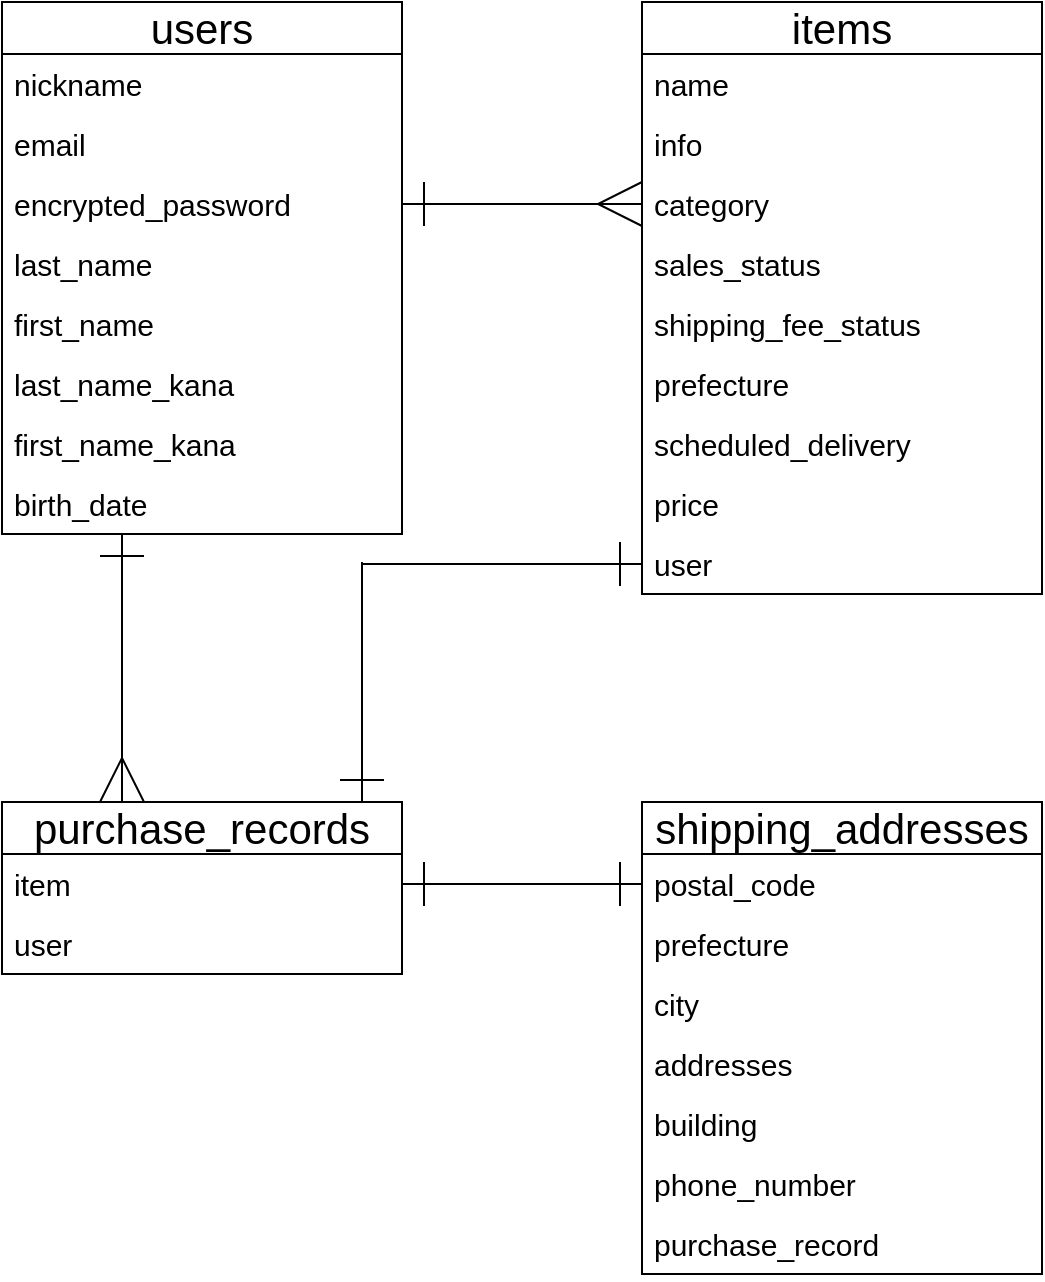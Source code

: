 <mxfile>
    <diagram id="125xQiiVukAnqMKa6Xp2" name="ページ1">
        <mxGraphModel dx="549" dy="489" grid="1" gridSize="10" guides="1" tooltips="1" connect="1" arrows="1" fold="1" page="1" pageScale="1" pageWidth="827" pageHeight="1169" math="0" shadow="0">
            <root>
                <mxCell id="0"/>
                <mxCell id="1" parent="0"/>
                <mxCell id="2" value="users" style="swimlane;fontStyle=0;childLayout=stackLayout;horizontal=1;startSize=26;horizontalStack=0;resizeParent=1;resizeParentMax=0;resizeLast=0;collapsible=1;marginBottom=0;align=center;fontSize=21;verticalAlign=bottom;movable=1;resizable=1;rotatable=1;deletable=1;editable=1;connectable=1;" vertex="1" parent="1">
                    <mxGeometry x="120" y="160" width="200" height="266" as="geometry">
                        <mxRectangle x="120" y="160" width="90" height="40" as="alternateBounds"/>
                    </mxGeometry>
                </mxCell>
                <mxCell id="3" value="nickname" style="text;strokeColor=none;fillColor=none;spacingLeft=4;spacingRight=4;overflow=hidden;rotatable=0;points=[[0,0.5],[1,0.5]];portConstraint=eastwest;fontSize=15;" vertex="1" parent="2">
                    <mxGeometry y="26" width="200" height="30" as="geometry"/>
                </mxCell>
                <mxCell id="4" value="email" style="text;strokeColor=none;fillColor=none;spacingLeft=4;spacingRight=4;overflow=hidden;rotatable=0;points=[[0,0.5],[1,0.5]];portConstraint=eastwest;fontSize=15;" vertex="1" parent="2">
                    <mxGeometry y="56" width="200" height="30" as="geometry"/>
                </mxCell>
                <mxCell id="42" value="encrypted_password" style="text;strokeColor=none;fillColor=none;spacingLeft=4;spacingRight=4;overflow=hidden;rotatable=0;points=[[0,0.5],[1,0.5]];portConstraint=eastwest;fontSize=15;" vertex="1" parent="2">
                    <mxGeometry y="86" width="200" height="30" as="geometry"/>
                </mxCell>
                <mxCell id="5" value="last_name" style="text;strokeColor=none;fillColor=none;spacingLeft=4;spacingRight=4;overflow=hidden;rotatable=0;points=[[0,0.5],[1,0.5]];portConstraint=eastwest;fontSize=15;" vertex="1" parent="2">
                    <mxGeometry y="116" width="200" height="30" as="geometry"/>
                </mxCell>
                <mxCell id="45" value="first_name" style="text;strokeColor=none;fillColor=none;spacingLeft=4;spacingRight=4;overflow=hidden;rotatable=0;points=[[0,0.5],[1,0.5]];portConstraint=eastwest;fontSize=15;" vertex="1" parent="2">
                    <mxGeometry y="146" width="200" height="30" as="geometry"/>
                </mxCell>
                <mxCell id="37" value="last_name_kana" style="text;strokeColor=none;fillColor=none;spacingLeft=4;spacingRight=4;overflow=hidden;rotatable=0;points=[[0,0.5],[1,0.5]];portConstraint=eastwest;fontSize=15;" vertex="1" parent="2">
                    <mxGeometry y="176" width="200" height="30" as="geometry"/>
                </mxCell>
                <mxCell id="46" value="first_name_kana" style="text;strokeColor=none;fillColor=none;spacingLeft=4;spacingRight=4;overflow=hidden;rotatable=0;points=[[0,0.5],[1,0.5]];portConstraint=eastwest;fontSize=15;" vertex="1" parent="2">
                    <mxGeometry y="206" width="200" height="30" as="geometry"/>
                </mxCell>
                <mxCell id="44" value="birth_date" style="text;strokeColor=none;fillColor=none;spacingLeft=4;spacingRight=4;overflow=hidden;rotatable=0;points=[[0,0.5],[1,0.5]];portConstraint=eastwest;fontSize=15;" vertex="1" parent="2">
                    <mxGeometry y="236" width="200" height="30" as="geometry"/>
                </mxCell>
                <mxCell id="51" value="items" style="swimlane;fontStyle=0;childLayout=stackLayout;horizontal=1;startSize=26;horizontalStack=0;resizeParent=1;resizeParentMax=0;resizeLast=0;collapsible=1;marginBottom=0;align=center;fontSize=21;verticalAlign=bottom;movable=1;resizable=1;rotatable=1;deletable=1;editable=1;connectable=1;" vertex="1" parent="1">
                    <mxGeometry x="440" y="160" width="200" height="296" as="geometry">
                        <mxRectangle x="130" y="170" width="90" height="40" as="alternateBounds"/>
                    </mxGeometry>
                </mxCell>
                <mxCell id="53" value="name" style="text;strokeColor=none;fillColor=none;spacingLeft=4;spacingRight=4;overflow=hidden;rotatable=0;points=[[0,0.5],[1,0.5]];portConstraint=eastwest;fontSize=15;" vertex="1" parent="51">
                    <mxGeometry y="26" width="200" height="30" as="geometry"/>
                </mxCell>
                <mxCell id="54" value="info" style="text;strokeColor=none;fillColor=none;spacingLeft=4;spacingRight=4;overflow=hidden;rotatable=0;points=[[0,0.5],[1,0.5]];portConstraint=eastwest;fontSize=15;" vertex="1" parent="51">
                    <mxGeometry y="56" width="200" height="30" as="geometry"/>
                </mxCell>
                <mxCell id="55" value="category" style="text;strokeColor=none;fillColor=none;spacingLeft=4;spacingRight=4;overflow=hidden;rotatable=0;points=[[0,0.5],[1,0.5]];portConstraint=eastwest;fontSize=15;" vertex="1" parent="51">
                    <mxGeometry y="86" width="200" height="30" as="geometry"/>
                </mxCell>
                <mxCell id="56" value="sales_status" style="text;strokeColor=none;fillColor=none;spacingLeft=4;spacingRight=4;overflow=hidden;rotatable=0;points=[[0,0.5],[1,0.5]];portConstraint=eastwest;fontSize=15;" vertex="1" parent="51">
                    <mxGeometry y="116" width="200" height="30" as="geometry"/>
                </mxCell>
                <mxCell id="57" value="shipping_fee_status" style="text;strokeColor=none;fillColor=none;spacingLeft=4;spacingRight=4;overflow=hidden;rotatable=0;points=[[0,0.5],[1,0.5]];portConstraint=eastwest;fontSize=15;" vertex="1" parent="51">
                    <mxGeometry y="146" width="200" height="30" as="geometry"/>
                </mxCell>
                <mxCell id="58" value="prefecture" style="text;strokeColor=none;fillColor=none;spacingLeft=4;spacingRight=4;overflow=hidden;rotatable=0;points=[[0,0.5],[1,0.5]];portConstraint=eastwest;fontSize=15;" vertex="1" parent="51">
                    <mxGeometry y="176" width="200" height="30" as="geometry"/>
                </mxCell>
                <mxCell id="59" value="scheduled_delivery" style="text;strokeColor=none;fillColor=none;spacingLeft=4;spacingRight=4;overflow=hidden;rotatable=0;points=[[0,0.5],[1,0.5]];portConstraint=eastwest;fontSize=15;" vertex="1" parent="51">
                    <mxGeometry y="206" width="200" height="30" as="geometry"/>
                </mxCell>
                <mxCell id="60" value="price" style="text;strokeColor=none;fillColor=none;spacingLeft=4;spacingRight=4;overflow=hidden;rotatable=0;points=[[0,0.5],[1,0.5]];portConstraint=eastwest;fontSize=15;" vertex="1" parent="51">
                    <mxGeometry y="236" width="200" height="30" as="geometry"/>
                </mxCell>
                <mxCell id="71" value="user" style="text;strokeColor=none;fillColor=none;spacingLeft=4;spacingRight=4;overflow=hidden;rotatable=0;points=[[0,0.5],[1,0.5]];portConstraint=eastwest;fontSize=15;" vertex="1" parent="51">
                    <mxGeometry y="266" width="200" height="30" as="geometry"/>
                </mxCell>
                <mxCell id="61" value="&#10;purchase_records" style="swimlane;fontStyle=0;childLayout=stackLayout;horizontal=1;startSize=26;horizontalStack=0;resizeParent=1;resizeParentMax=0;resizeLast=0;collapsible=1;marginBottom=0;align=center;fontSize=21;verticalAlign=bottom;rounded=0;movable=1;resizable=1;rotatable=1;deletable=1;editable=1;connectable=1;" vertex="1" parent="1">
                    <mxGeometry x="120" y="560" width="200" height="86" as="geometry">
                        <mxRectangle x="120" y="560" width="90" height="40" as="alternateBounds"/>
                    </mxGeometry>
                </mxCell>
                <mxCell id="62" value="item" style="text;strokeColor=none;fillColor=none;spacingLeft=4;spacingRight=4;overflow=hidden;rotatable=0;points=[[0,0.5],[1,0.5]];portConstraint=eastwest;fontSize=15;" vertex="1" parent="61">
                    <mxGeometry y="26" width="200" height="30" as="geometry"/>
                </mxCell>
                <mxCell id="63" value="user" style="text;strokeColor=none;fillColor=none;spacingLeft=4;spacingRight=4;overflow=hidden;rotatable=0;points=[[0,0.5],[1,0.5]];portConstraint=eastwest;fontSize=15;" vertex="1" parent="61">
                    <mxGeometry y="56" width="200" height="30" as="geometry"/>
                </mxCell>
                <mxCell id="72" value="shipping_addresses" style="swimlane;fontStyle=0;childLayout=stackLayout;horizontal=1;startSize=26;horizontalStack=0;resizeParent=1;resizeParentMax=0;resizeLast=0;collapsible=1;marginBottom=0;align=center;fontSize=21;verticalAlign=bottom;rounded=0;movable=1;resizable=1;rotatable=1;deletable=1;editable=1;connectable=1;" vertex="1" parent="1">
                    <mxGeometry x="440" y="560" width="200" height="236" as="geometry">
                        <mxRectangle x="440" y="560" width="90" height="40" as="alternateBounds"/>
                    </mxGeometry>
                </mxCell>
                <mxCell id="73" value="postal_code" style="text;strokeColor=none;fillColor=none;spacingLeft=4;spacingRight=4;overflow=hidden;rotatable=0;points=[[0,0.5],[1,0.5]];portConstraint=eastwest;fontSize=15;" vertex="1" parent="72">
                    <mxGeometry y="26" width="200" height="30" as="geometry"/>
                </mxCell>
                <mxCell id="74" value="prefecture" style="text;strokeColor=none;fillColor=none;spacingLeft=4;spacingRight=4;overflow=hidden;rotatable=0;points=[[0,0.5],[1,0.5]];portConstraint=eastwest;fontSize=15;" vertex="1" parent="72">
                    <mxGeometry y="56" width="200" height="30" as="geometry"/>
                </mxCell>
                <mxCell id="75" value="city" style="text;strokeColor=none;fillColor=none;spacingLeft=4;spacingRight=4;overflow=hidden;rotatable=0;points=[[0,0.5],[1,0.5]];portConstraint=eastwest;fontSize=15;" vertex="1" parent="72">
                    <mxGeometry y="86" width="200" height="30" as="geometry"/>
                </mxCell>
                <mxCell id="76" value="addresses" style="text;strokeColor=none;fillColor=none;spacingLeft=4;spacingRight=4;overflow=hidden;rotatable=0;points=[[0,0.5],[1,0.5]];portConstraint=eastwest;fontSize=15;" vertex="1" parent="72">
                    <mxGeometry y="116" width="200" height="30" as="geometry"/>
                </mxCell>
                <mxCell id="77" value="building" style="text;strokeColor=none;fillColor=none;spacingLeft=4;spacingRight=4;overflow=hidden;rotatable=0;points=[[0,0.5],[1,0.5]];portConstraint=eastwest;fontSize=15;" vertex="1" parent="72">
                    <mxGeometry y="146" width="200" height="30" as="geometry"/>
                </mxCell>
                <mxCell id="78" value="phone_number" style="text;strokeColor=none;fillColor=none;spacingLeft=4;spacingRight=4;overflow=hidden;rotatable=0;points=[[0,0.5],[1,0.5]];portConstraint=eastwest;fontSize=15;" vertex="1" parent="72">
                    <mxGeometry y="176" width="200" height="30" as="geometry"/>
                </mxCell>
                <mxCell id="96" value="purchase_record" style="text;strokeColor=none;fillColor=none;spacingLeft=4;spacingRight=4;overflow=hidden;rotatable=0;points=[[0,0.5],[1,0.5]];portConstraint=eastwest;fontSize=15;rounded=0;fontFamily=Helvetica;fontColor=default;" vertex="1" parent="72">
                    <mxGeometry y="206" width="200" height="30" as="geometry"/>
                </mxCell>
                <mxCell id="84" style="edgeStyle=none;html=1;exitX=1;exitY=0.5;exitDx=0;exitDy=0;entryX=0;entryY=0.5;entryDx=0;entryDy=0;fontSize=21;startArrow=ERone;startFill=0;endArrow=ERmany;endFill=0;targetPerimeterSpacing=0;strokeColor=default;sourcePerimeterSpacing=0;jumpSize=6;strokeWidth=1;endSize=20;startSize=20;" edge="1" parent="1" source="42" target="55">
                    <mxGeometry relative="1" as="geometry"/>
                </mxCell>
                <mxCell id="88" style="edgeStyle=none;html=1;exitX=1;exitY=0.5;exitDx=0;exitDy=0;entryX=0;entryY=0.5;entryDx=0;entryDy=0;strokeColor=default;strokeWidth=1;fontSize=21;startArrow=ERone;startFill=0;endArrow=ERone;endFill=0;targetPerimeterSpacing=0;endSize=20;startSize=20;" edge="1" parent="1" source="62" target="73">
                    <mxGeometry relative="1" as="geometry"/>
                </mxCell>
                <mxCell id="91" style="edgeStyle=none;html=1;exitX=0;exitY=0.5;exitDx=0;exitDy=0;strokeColor=default;strokeWidth=1;fontSize=21;startArrow=ERone;startFill=0;endArrow=none;endFill=0;targetPerimeterSpacing=0;endSize=6;startSize=20;" edge="1" parent="1" source="71">
                    <mxGeometry relative="1" as="geometry">
                        <mxPoint x="300" y="441" as="targetPoint"/>
                    </mxGeometry>
                </mxCell>
                <mxCell id="92" style="edgeStyle=none;html=1;strokeColor=default;strokeWidth=1;fontSize=21;startArrow=ERone;startFill=0;endArrow=none;endFill=0;targetPerimeterSpacing=0;endSize=6;startSize=20;" edge="1" parent="1">
                    <mxGeometry relative="1" as="geometry">
                        <mxPoint x="300" y="440" as="targetPoint"/>
                        <mxPoint x="300" y="560" as="sourcePoint"/>
                    </mxGeometry>
                </mxCell>
                <mxCell id="94" style="edgeStyle=none;html=1;strokeColor=default;strokeWidth=1;fontSize=21;startArrow=ERmany;startFill=0;endArrow=ERone;endFill=0;targetPerimeterSpacing=0;exitX=0.3;exitY=0;exitDx=0;exitDy=0;exitPerimeter=0;endSize=20;startSize=20;jumpSize=20;" edge="1" parent="1" source="61">
                    <mxGeometry relative="1" as="geometry">
                        <mxPoint x="180" y="426" as="targetPoint"/>
                        <mxPoint x="180" y="516" as="sourcePoint"/>
                    </mxGeometry>
                </mxCell>
            </root>
        </mxGraphModel>
    </diagram>
</mxfile>